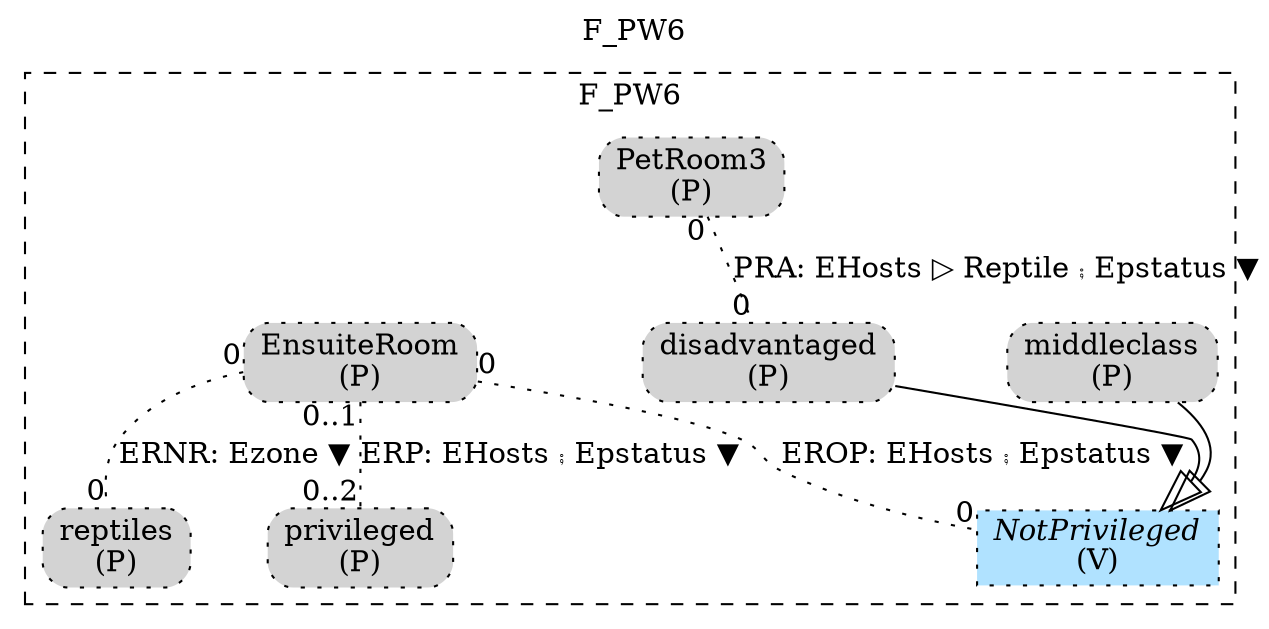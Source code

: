 digraph {graph[label=F_PW6,labelloc=tl,labelfontsize=12];
subgraph cluster_F_PW6{style=dashed;label=F_PW6;
"Pmiddleclass"[shape=box,fillcolor=lightgray,style ="rounded,filled,dotted",label=<middleclass<br/>(P)>];
"PPetRoom3"[shape=box,fillcolor=lightgray,style ="rounded,filled,dotted",label=<PetRoom3<br/>(P)>];
"Pdisadvantaged"[shape=box,fillcolor=lightgray,style ="rounded,filled,dotted",label=<disadvantaged<br/>(P)>];
"Pprivileged"[shape=box,fillcolor=lightgray,style ="rounded,filled,dotted",label=<privileged<br/>(P)>];
"NotPrivileged"[shape=record,fillcolor=lightskyblue1,style ="filled,dotted",label=<{<I>NotPrivileged</I><br/>(V)}>];
"PEnsuiteRoom"[shape=box,fillcolor=lightgray,style ="rounded,filled,dotted",label=<EnsuiteRoom<br/>(P)>];
"Preptiles"[shape=box,fillcolor=lightgray,style ="rounded,filled,dotted",label=<reptiles<br/>(P)>];

"Pdisadvantaged"->"NotPrivileged"[arrowhead=onormal,arrowsize=2.0];
"Pmiddleclass"->"NotPrivileged"[arrowhead=onormal,arrowsize=2.0];
"PPetRoom3"->"Pdisadvantaged"[label="PRA: EHosts ▷ Reptile ⨾ Epstatus ▼",dir=none,taillabel="0",headlabel="0",style=dotted];
"PEnsuiteRoom"->"Pprivileged"[label="ERP: EHosts ⨾ Epstatus ▼",dir=none,taillabel="0..1",headlabel="0..2",style=dotted];
"PEnsuiteRoom"->"NotPrivileged"[label="EROP: EHosts ⨾ Epstatus ▼",dir=none,taillabel="0",headlabel="0",style=dotted];
"PEnsuiteRoom"->"Preptiles"[label="ERNR: Ezone ▼",dir=none,taillabel="0",headlabel="0",style=dotted];

}






}